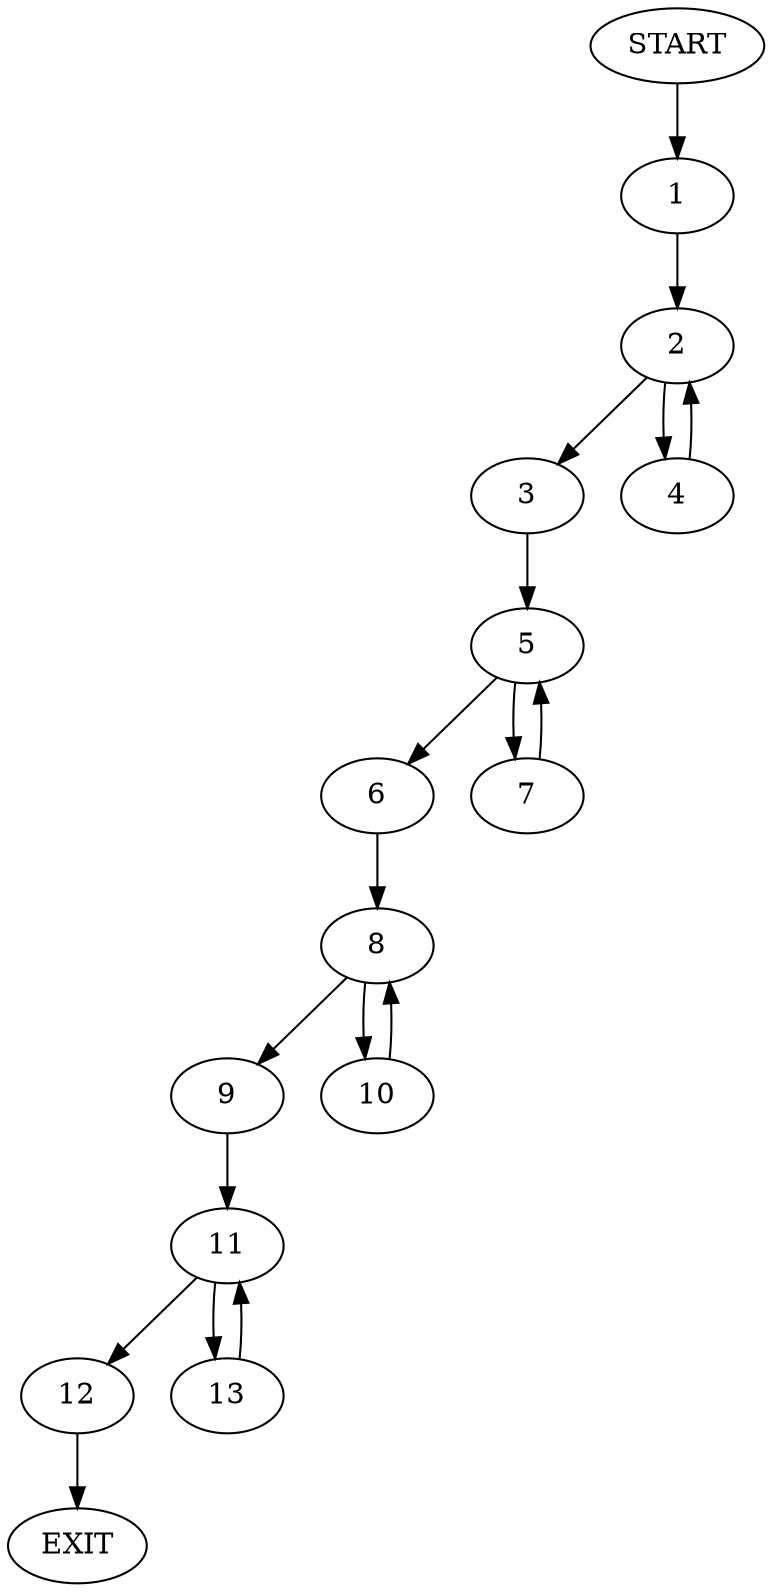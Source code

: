 digraph {
0 [label="START"]
14 [label="EXIT"]
0 -> 1
1 -> 2
2 -> 3
2 -> 4
4 -> 2
3 -> 5
5 -> 6
5 -> 7
6 -> 8
7 -> 5
8 -> 9
8 -> 10
9 -> 11
10 -> 8
11 -> 12
11 -> 13
12 -> 14
13 -> 11
}

